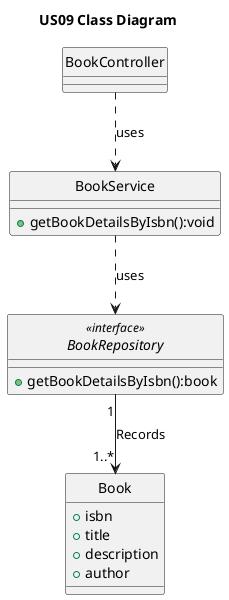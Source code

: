 @startuml
'https://SubscriptionServicetuml.com/class-diagram

hide circle

title US09 Class Diagram


class BookController  {
}

class BookService {
+getBookDetailsByIsbn():void
}

interface BookRepository <<interface>> {
+getBookDetailsByIsbn():book
}


class Book   {
+isbn
+title
+description
+author
}


BookController..> BookService:uses
BookService ..>  BookRepository:uses
BookRepository "1" -->"1..*" Book: Records
@enduml
